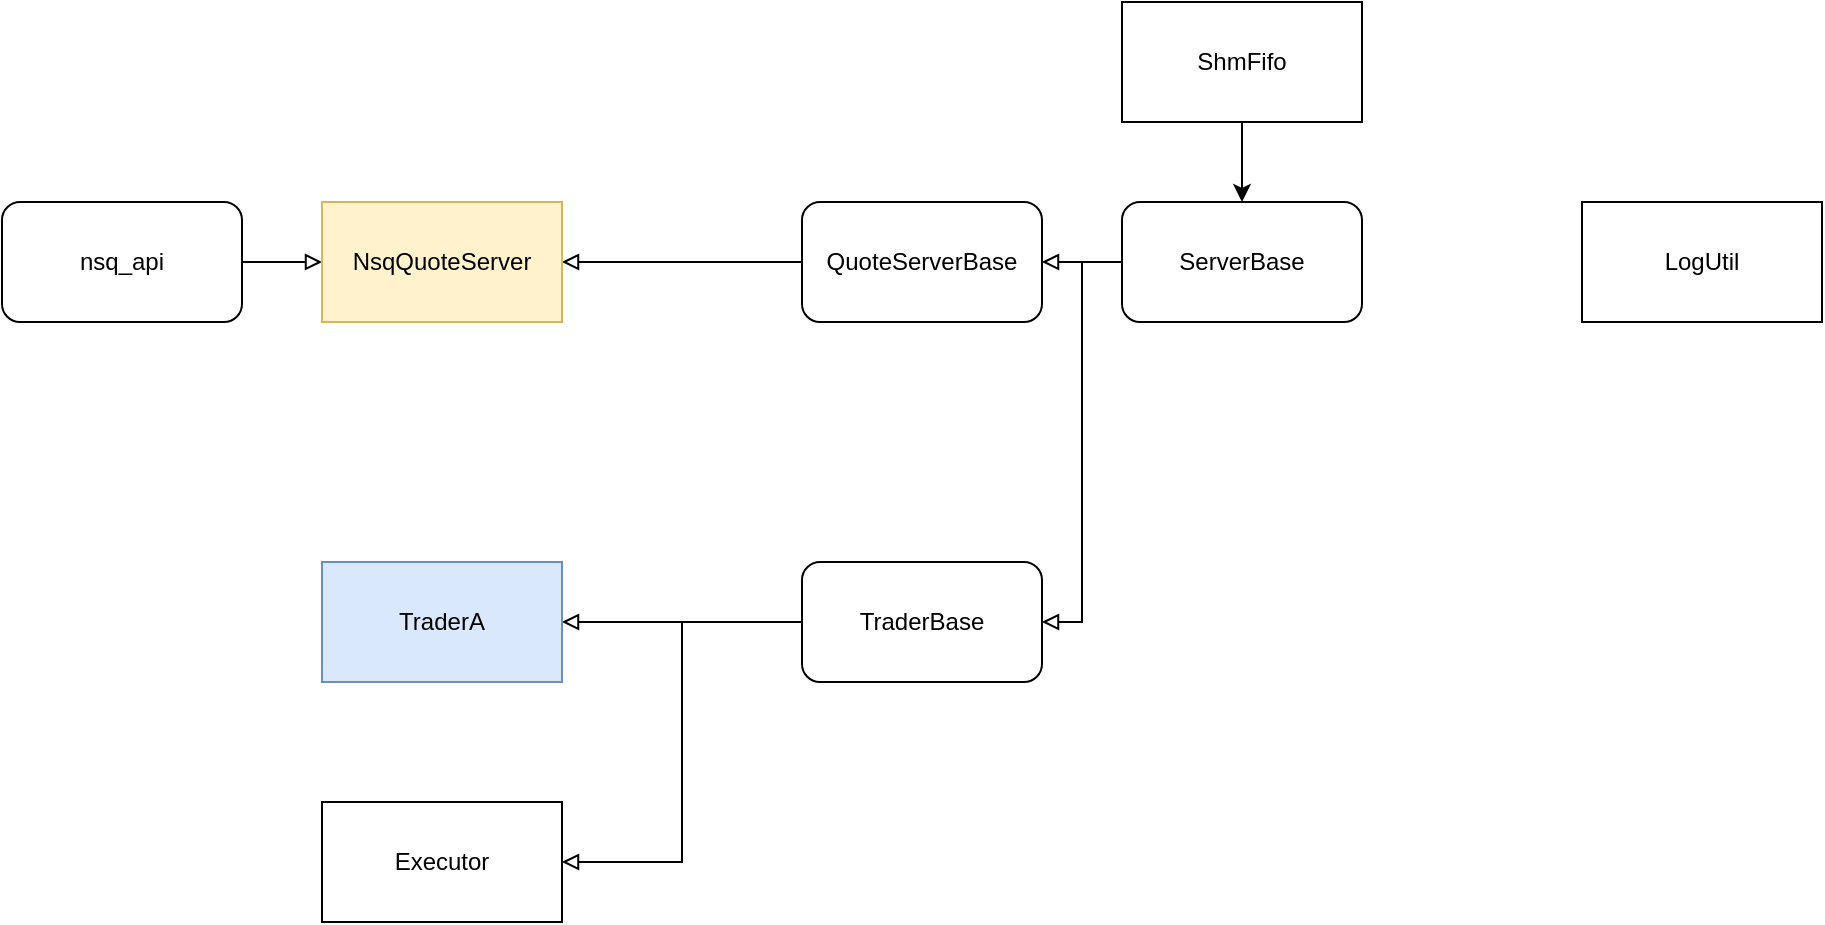 <mxfile version="27.2.0">
  <diagram name="Page-1" id="izHdCFUZK2JU7I0uywET">
    <mxGraphModel dx="1728" dy="1782" grid="1" gridSize="10" guides="1" tooltips="1" connect="1" arrows="1" fold="1" page="1" pageScale="1" pageWidth="827" pageHeight="1169" math="0" shadow="0">
      <root>
        <mxCell id="0" />
        <mxCell id="1" parent="0" />
        <mxCell id="Np0CVXmdSU2NpfKUSfFp-21" value="" style="edgeStyle=orthogonalEdgeStyle;rounded=0;orthogonalLoop=1;jettySize=auto;html=1;" edge="1" parent="1" source="Np0CVXmdSU2NpfKUSfFp-4" target="Np0CVXmdSU2NpfKUSfFp-15">
          <mxGeometry relative="1" as="geometry" />
        </mxCell>
        <mxCell id="Np0CVXmdSU2NpfKUSfFp-4" value="ShmFifo" style="rounded=0;whiteSpace=wrap;html=1;" vertex="1" parent="1">
          <mxGeometry y="-40" width="120" height="60" as="geometry" />
        </mxCell>
        <mxCell id="Np0CVXmdSU2NpfKUSfFp-17" value="" style="edgeStyle=orthogonalEdgeStyle;rounded=0;orthogonalLoop=1;jettySize=auto;html=1;endArrow=block;endFill=0;" edge="1" parent="1" source="Np0CVXmdSU2NpfKUSfFp-1" target="Np0CVXmdSU2NpfKUSfFp-16">
          <mxGeometry relative="1" as="geometry" />
        </mxCell>
        <mxCell id="Np0CVXmdSU2NpfKUSfFp-1" value="nsq_api" style="rounded=1;whiteSpace=wrap;html=1;" vertex="1" parent="1">
          <mxGeometry x="-560" y="60" width="120" height="60" as="geometry" />
        </mxCell>
        <mxCell id="Np0CVXmdSU2NpfKUSfFp-28" value="" style="edgeStyle=orthogonalEdgeStyle;rounded=0;orthogonalLoop=1;jettySize=auto;html=1;endArrow=block;endFill=0;" edge="1" parent="1" source="Np0CVXmdSU2NpfKUSfFp-14" target="Np0CVXmdSU2NpfKUSfFp-16">
          <mxGeometry relative="1" as="geometry" />
        </mxCell>
        <mxCell id="Np0CVXmdSU2NpfKUSfFp-14" value="QuoteServerBase" style="rounded=1;whiteSpace=wrap;html=1;" vertex="1" parent="1">
          <mxGeometry x="-160" y="60" width="120" height="60" as="geometry" />
        </mxCell>
        <mxCell id="Np0CVXmdSU2NpfKUSfFp-20" value="" style="edgeStyle=orthogonalEdgeStyle;rounded=0;orthogonalLoop=1;jettySize=auto;html=1;endArrow=block;endFill=0;" edge="1" parent="1" source="Np0CVXmdSU2NpfKUSfFp-15" target="Np0CVXmdSU2NpfKUSfFp-14">
          <mxGeometry relative="1" as="geometry" />
        </mxCell>
        <mxCell id="Np0CVXmdSU2NpfKUSfFp-25" style="edgeStyle=orthogonalEdgeStyle;rounded=0;orthogonalLoop=1;jettySize=auto;html=1;endArrow=block;endFill=0;" edge="1" parent="1" source="Np0CVXmdSU2NpfKUSfFp-15" target="Np0CVXmdSU2NpfKUSfFp-22">
          <mxGeometry relative="1" as="geometry">
            <Array as="points">
              <mxPoint x="-20" y="90" />
              <mxPoint x="-20" y="270" />
            </Array>
          </mxGeometry>
        </mxCell>
        <mxCell id="Np0CVXmdSU2NpfKUSfFp-15" value="ServerBase" style="rounded=1;whiteSpace=wrap;html=1;" vertex="1" parent="1">
          <mxGeometry y="60" width="120" height="60" as="geometry" />
        </mxCell>
        <mxCell id="Np0CVXmdSU2NpfKUSfFp-16" value="NsqQuoteServer" style="rounded=0;whiteSpace=wrap;html=1;fillColor=#fff2cc;strokeColor=#d6b656;" vertex="1" parent="1">
          <mxGeometry x="-400" y="60" width="120" height="60" as="geometry" />
        </mxCell>
        <mxCell id="Np0CVXmdSU2NpfKUSfFp-27" value="" style="edgeStyle=orthogonalEdgeStyle;rounded=0;orthogonalLoop=1;jettySize=auto;html=1;endArrow=block;endFill=0;" edge="1" parent="1" source="Np0CVXmdSU2NpfKUSfFp-22" target="Np0CVXmdSU2NpfKUSfFp-24">
          <mxGeometry relative="1" as="geometry" />
        </mxCell>
        <mxCell id="Np0CVXmdSU2NpfKUSfFp-32" style="edgeStyle=orthogonalEdgeStyle;rounded=0;orthogonalLoop=1;jettySize=auto;html=1;endArrow=block;endFill=0;" edge="1" parent="1" source="Np0CVXmdSU2NpfKUSfFp-22" target="Np0CVXmdSU2NpfKUSfFp-30">
          <mxGeometry relative="1" as="geometry">
            <Array as="points">
              <mxPoint x="-220" y="270" />
              <mxPoint x="-220" y="390" />
            </Array>
          </mxGeometry>
        </mxCell>
        <mxCell id="Np0CVXmdSU2NpfKUSfFp-22" value="TraderBase" style="rounded=1;whiteSpace=wrap;html=1;" vertex="1" parent="1">
          <mxGeometry x="-160" y="240" width="120" height="60" as="geometry" />
        </mxCell>
        <mxCell id="Np0CVXmdSU2NpfKUSfFp-23" value="LogUtil" style="rounded=0;whiteSpace=wrap;html=1;" vertex="1" parent="1">
          <mxGeometry x="230" y="60" width="120" height="60" as="geometry" />
        </mxCell>
        <mxCell id="Np0CVXmdSU2NpfKUSfFp-24" value="TraderA" style="rounded=0;whiteSpace=wrap;html=1;fillColor=#dae8fc;strokeColor=#6c8ebf;" vertex="1" parent="1">
          <mxGeometry x="-400" y="240" width="120" height="60" as="geometry" />
        </mxCell>
        <mxCell id="Np0CVXmdSU2NpfKUSfFp-30" value="Executor" style="rounded=0;whiteSpace=wrap;html=1;" vertex="1" parent="1">
          <mxGeometry x="-400" y="360" width="120" height="60" as="geometry" />
        </mxCell>
      </root>
    </mxGraphModel>
  </diagram>
</mxfile>
